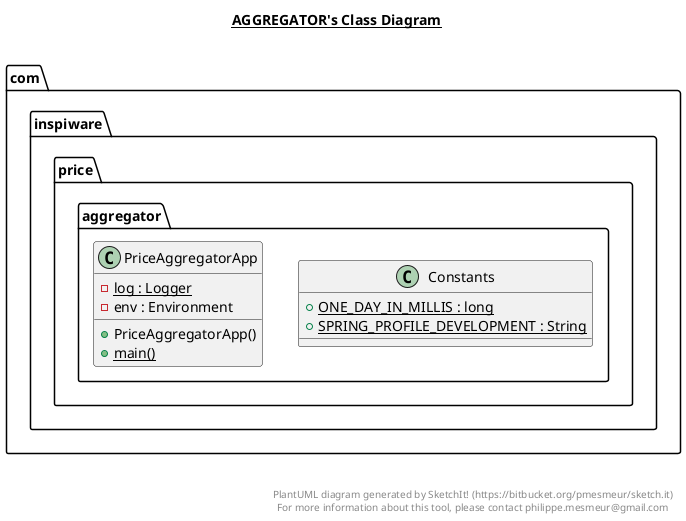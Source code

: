 @startuml

title __AGGREGATOR's Class Diagram__\n

  package com.inspiware.price.aggregator {
    class Constants {
        {static} + ONE_DAY_IN_MILLIS : long
        {static} + SPRING_PROFILE_DEVELOPMENT : String
    }
  }
  

  package com.inspiware.price.aggregator {
    class PriceAggregatorApp {
        {static} - log : Logger
        - env : Environment
        + PriceAggregatorApp()
        {static} + main()
    }
  }
  



right footer


PlantUML diagram generated by SketchIt! (https://bitbucket.org/pmesmeur/sketch.it)
For more information about this tool, please contact philippe.mesmeur@gmail.com
endfooter

@enduml
